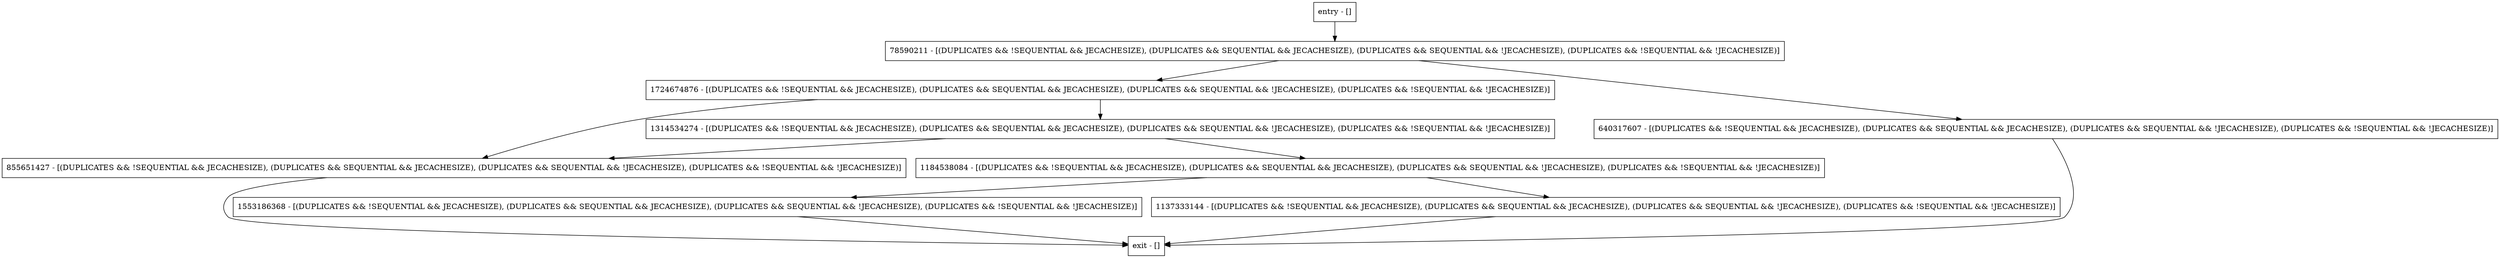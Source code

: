 digraph compareKeys {
node [shape=record];
entry [label="entry - []"];
exit [label="exit - []"];
855651427 [label="855651427 - [(DUPLICATES && !SEQUENTIAL && JECACHESIZE), (DUPLICATES && SEQUENTIAL && JECACHESIZE), (DUPLICATES && SEQUENTIAL && !JECACHESIZE), (DUPLICATES && !SEQUENTIAL && !JECACHESIZE)]"];
1314534274 [label="1314534274 - [(DUPLICATES && !SEQUENTIAL && JECACHESIZE), (DUPLICATES && SEQUENTIAL && JECACHESIZE), (DUPLICATES && SEQUENTIAL && !JECACHESIZE), (DUPLICATES && !SEQUENTIAL && !JECACHESIZE)]"];
1184538084 [label="1184538084 - [(DUPLICATES && !SEQUENTIAL && JECACHESIZE), (DUPLICATES && SEQUENTIAL && JECACHESIZE), (DUPLICATES && SEQUENTIAL && !JECACHESIZE), (DUPLICATES && !SEQUENTIAL && !JECACHESIZE)]"];
1553186368 [label="1553186368 - [(DUPLICATES && !SEQUENTIAL && JECACHESIZE), (DUPLICATES && SEQUENTIAL && JECACHESIZE), (DUPLICATES && SEQUENTIAL && !JECACHESIZE), (DUPLICATES && !SEQUENTIAL && !JECACHESIZE)]"];
1724674876 [label="1724674876 - [(DUPLICATES && !SEQUENTIAL && JECACHESIZE), (DUPLICATES && SEQUENTIAL && JECACHESIZE), (DUPLICATES && SEQUENTIAL && !JECACHESIZE), (DUPLICATES && !SEQUENTIAL && !JECACHESIZE)]"];
1137333144 [label="1137333144 - [(DUPLICATES && !SEQUENTIAL && JECACHESIZE), (DUPLICATES && SEQUENTIAL && JECACHESIZE), (DUPLICATES && SEQUENTIAL && !JECACHESIZE), (DUPLICATES && !SEQUENTIAL && !JECACHESIZE)]"];
640317607 [label="640317607 - [(DUPLICATES && !SEQUENTIAL && JECACHESIZE), (DUPLICATES && SEQUENTIAL && JECACHESIZE), (DUPLICATES && SEQUENTIAL && !JECACHESIZE), (DUPLICATES && !SEQUENTIAL && !JECACHESIZE)]"];
78590211 [label="78590211 - [(DUPLICATES && !SEQUENTIAL && JECACHESIZE), (DUPLICATES && SEQUENTIAL && JECACHESIZE), (DUPLICATES && SEQUENTIAL && !JECACHESIZE), (DUPLICATES && !SEQUENTIAL && !JECACHESIZE)]"];
entry;
exit;
entry -> 78590211;
855651427 -> exit;
1314534274 -> 855651427;
1314534274 -> 1184538084;
1184538084 -> 1553186368;
1184538084 -> 1137333144;
1553186368 -> exit;
1724674876 -> 855651427;
1724674876 -> 1314534274;
1137333144 -> exit;
640317607 -> exit;
78590211 -> 1724674876;
78590211 -> 640317607;
}
